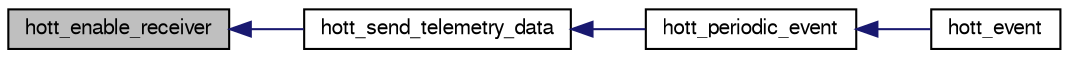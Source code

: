 digraph "hott_enable_receiver"
{
  edge [fontname="FreeSans",fontsize="10",labelfontname="FreeSans",labelfontsize="10"];
  node [fontname="FreeSans",fontsize="10",shape=record];
  rankdir="LR";
  Node1 [label="hott_enable_receiver",height=0.2,width=0.4,color="black", fillcolor="grey75", style="filled", fontcolor="black"];
  Node1 -> Node2 [dir="back",color="midnightblue",fontsize="10",style="solid",fontname="FreeSans"];
  Node2 [label="hott_send_telemetry_data",height=0.2,width=0.4,color="black", fillcolor="white", style="filled",URL="$hott_2hott_8c.html#a2dab589532cc67049d57fa67684616c8"];
  Node2 -> Node3 [dir="back",color="midnightblue",fontsize="10",style="solid",fontname="FreeSans"];
  Node3 [label="hott_periodic_event",height=0.2,width=0.4,color="black", fillcolor="white", style="filled",URL="$hott_2hott_8c.html#a64d986dbd4a6b7fa67a60cf0f237d31c"];
  Node3 -> Node4 [dir="back",color="midnightblue",fontsize="10",style="solid",fontname="FreeSans"];
  Node4 [label="hott_event",height=0.2,width=0.4,color="black", fillcolor="white", style="filled",URL="$hott_2hott_8h.html#afd6976c45645e710a8036805a913fc4c"];
}

